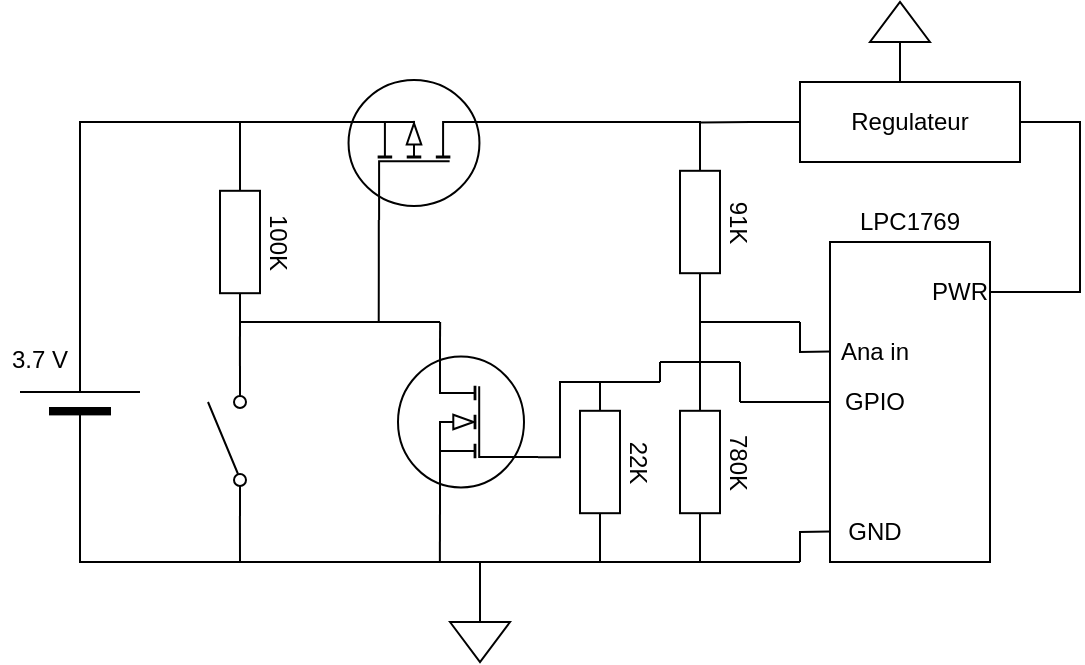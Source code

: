 <mxfile version="16.5.1" type="device"><diagram name="Page-1" id="7e0a89b8-554c-2b80-1dc8-d5c74ca68de4"><mxGraphModel dx="716" dy="442" grid="1" gridSize="10" guides="1" tooltips="1" connect="1" arrows="1" fold="1" page="1" pageScale="1" pageWidth="1100" pageHeight="850" background="none" math="0" shadow="0"><root><mxCell id="0"/><mxCell id="1" parent="0"/><mxCell id="_ny0Kse6171T_88s7kBw-4" style="edgeStyle=orthogonalEdgeStyle;rounded=0;orthogonalLoop=1;jettySize=auto;html=1;exitX=1;exitY=0.5;exitDx=0;exitDy=0;exitPerimeter=0;entryX=0;entryY=0.5;entryDx=0;entryDy=0;entryPerimeter=0;endArrow=none;endFill=0;" edge="1" parent="1" source="_ny0Kse6171T_88s7kBw-1" target="_ny0Kse6171T_88s7kBw-3"><mxGeometry relative="1" as="geometry"/></mxCell><mxCell id="_ny0Kse6171T_88s7kBw-11" style="edgeStyle=orthogonalEdgeStyle;rounded=0;orthogonalLoop=1;jettySize=auto;html=1;exitX=0;exitY=0.5;exitDx=0;exitDy=0;exitPerimeter=0;entryX=0;entryY=0.84;entryDx=0;entryDy=0;entryPerimeter=0;endArrow=none;endFill=0;" edge="1" parent="1" source="_ny0Kse6171T_88s7kBw-1" target="_ny0Kse6171T_88s7kBw-9"><mxGeometry relative="1" as="geometry"><Array as="points"><mxPoint x="200" y="400"/><mxPoint x="280" y="400"/></Array></mxGeometry></mxCell><mxCell id="_ny0Kse6171T_88s7kBw-1" value="" style="verticalLabelPosition=bottom;shadow=0;dashed=0;align=center;fillColor=#000000;html=1;verticalAlign=top;strokeWidth=1;shape=mxgraph.electrical.miscellaneous.monocell_battery;rotation=-90;" vertex="1" parent="1"><mxGeometry x="160" y="289" width="80" height="60" as="geometry"/></mxCell><mxCell id="_ny0Kse6171T_88s7kBw-2" value="3.7 V" style="text;html=1;strokeColor=none;fillColor=none;align=center;verticalAlign=middle;whiteSpace=wrap;rounded=0;labelBackgroundColor=none;" vertex="1" parent="1"><mxGeometry x="160" y="289" width="40" height="20" as="geometry"/></mxCell><mxCell id="_ny0Kse6171T_88s7kBw-10" style="edgeStyle=orthogonalEdgeStyle;rounded=0;orthogonalLoop=1;jettySize=auto;html=1;exitX=1;exitY=0.5;exitDx=0;exitDy=0;exitPerimeter=0;entryX=1;entryY=0.84;entryDx=0;entryDy=0;entryPerimeter=0;endArrow=none;endFill=0;" edge="1" parent="1" source="_ny0Kse6171T_88s7kBw-3" target="_ny0Kse6171T_88s7kBw-9"><mxGeometry relative="1" as="geometry"/></mxCell><mxCell id="_ny0Kse6171T_88s7kBw-3" value="100K" style="pointerEvents=1;verticalLabelPosition=top;shadow=0;dashed=0;align=center;html=1;verticalAlign=bottom;shape=mxgraph.electrical.resistors.resistor_1;labelBackgroundColor=none;rotation=90;labelPosition=center;" vertex="1" parent="1"><mxGeometry x="240" y="230" width="80" height="20" as="geometry"/></mxCell><mxCell id="_ny0Kse6171T_88s7kBw-6" style="edgeStyle=orthogonalEdgeStyle;rounded=0;orthogonalLoop=1;jettySize=auto;html=1;exitX=0.7;exitY=1;exitDx=0;exitDy=0;exitPerimeter=0;endArrow=none;endFill=0;" edge="1" parent="1" source="_ny0Kse6171T_88s7kBw-5"><mxGeometry relative="1" as="geometry"><mxPoint x="280.0" y="180" as="targetPoint"/></mxGeometry></mxCell><mxCell id="_ny0Kse6171T_88s7kBw-21" style="edgeStyle=orthogonalEdgeStyle;rounded=0;orthogonalLoop=1;jettySize=auto;html=1;exitX=0;exitY=0.72;exitDx=0;exitDy=0;exitPerimeter=0;endArrow=none;endFill=0;" edge="1" parent="1" source="_ny0Kse6171T_88s7kBw-5"><mxGeometry relative="1" as="geometry"><mxPoint x="349.36" y="280" as="targetPoint"/></mxGeometry></mxCell><mxCell id="_ny0Kse6171T_88s7kBw-32" style="edgeStyle=orthogonalEdgeStyle;rounded=0;orthogonalLoop=1;jettySize=auto;html=1;exitX=0.7;exitY=0;exitDx=0;exitDy=0;exitPerimeter=0;entryX=0;entryY=0.5;entryDx=0;entryDy=0;entryPerimeter=0;endArrow=none;endFill=0;" edge="1" parent="1" source="_ny0Kse6171T_88s7kBw-5" target="_ny0Kse6171T_88s7kBw-31"><mxGeometry relative="1" as="geometry"><Array as="points"><mxPoint x="510" y="180"/></Array></mxGeometry></mxCell><mxCell id="_ny0Kse6171T_88s7kBw-5" value="" style="verticalLabelPosition=bottom;shadow=0;dashed=0;align=center;html=1;verticalAlign=top;shape=mxgraph.electrical.mosfets1.mosfet_ic_p;labelBackgroundColor=none;rotation=-90;flipH=0;flipV=1;" vertex="1" parent="1"><mxGeometry x="332" y="154" width="70" height="80" as="geometry"/></mxCell><mxCell id="_ny0Kse6171T_88s7kBw-9" value="" style="pointerEvents=1;verticalLabelPosition=bottom;shadow=0;dashed=0;align=center;html=1;verticalAlign=top;shape=mxgraph.electrical.electro-mechanical.simple_switch;labelBackgroundColor=none;rotation=-90;" vertex="1" parent="1"><mxGeometry x="236" y="330" width="75" height="19" as="geometry"/></mxCell><mxCell id="_ny0Kse6171T_88s7kBw-22" style="edgeStyle=orthogonalEdgeStyle;rounded=0;orthogonalLoop=1;jettySize=auto;html=1;exitX=0.7;exitY=0;exitDx=0;exitDy=0;exitPerimeter=0;endArrow=none;endFill=0;" edge="1" parent="1" source="_ny0Kse6171T_88s7kBw-14"><mxGeometry relative="1" as="geometry"><mxPoint x="380.08" y="280" as="targetPoint"/></mxGeometry></mxCell><mxCell id="_ny0Kse6171T_88s7kBw-25" style="edgeStyle=orthogonalEdgeStyle;rounded=0;orthogonalLoop=1;jettySize=auto;html=1;exitX=0.7;exitY=1;exitDx=0;exitDy=0;exitPerimeter=0;endArrow=none;endFill=0;" edge="1" parent="1" source="_ny0Kse6171T_88s7kBw-14"><mxGeometry relative="1" as="geometry"><mxPoint x="379.935" y="400.0" as="targetPoint"/></mxGeometry></mxCell><mxCell id="_ny0Kse6171T_88s7kBw-28" style="edgeStyle=orthogonalEdgeStyle;rounded=0;orthogonalLoop=1;jettySize=auto;html=1;exitX=0;exitY=0.72;exitDx=0;exitDy=0;exitPerimeter=0;entryX=0;entryY=0.5;entryDx=0;entryDy=0;entryPerimeter=0;endArrow=none;endFill=0;" edge="1" parent="1" source="_ny0Kse6171T_88s7kBw-14" target="_ny0Kse6171T_88s7kBw-26"><mxGeometry relative="1" as="geometry"><Array as="points"><mxPoint x="440" y="348"/><mxPoint x="440" y="310"/></Array></mxGeometry></mxCell><mxCell id="_ny0Kse6171T_88s7kBw-14" value="" style="verticalLabelPosition=bottom;shadow=0;dashed=0;align=center;html=1;verticalAlign=top;shape=mxgraph.electrical.mosfets1.mosfet_ic_n;labelBackgroundColor=none;flipH=1;" vertex="1" parent="1"><mxGeometry x="359" y="290" width="70" height="80" as="geometry"/></mxCell><mxCell id="_ny0Kse6171T_88s7kBw-23" value="" style="endArrow=none;html=1;rounded=0;exitX=1;exitY=0.5;exitDx=0;exitDy=0;exitPerimeter=0;" edge="1" parent="1" source="_ny0Kse6171T_88s7kBw-3"><mxGeometry width="50" height="50" relative="1" as="geometry"><mxPoint x="330" y="290" as="sourcePoint"/><mxPoint x="380" y="280" as="targetPoint"/></mxGeometry></mxCell><mxCell id="_ny0Kse6171T_88s7kBw-24" value="" style="endArrow=none;html=1;rounded=0;" edge="1" parent="1"><mxGeometry width="50" height="50" relative="1" as="geometry"><mxPoint x="280" y="400" as="sourcePoint"/><mxPoint x="380" y="400" as="targetPoint"/></mxGeometry></mxCell><mxCell id="_ny0Kse6171T_88s7kBw-29" style="edgeStyle=orthogonalEdgeStyle;rounded=0;orthogonalLoop=1;jettySize=auto;html=1;exitX=1;exitY=0.5;exitDx=0;exitDy=0;exitPerimeter=0;endArrow=none;endFill=0;" edge="1" parent="1" source="_ny0Kse6171T_88s7kBw-26"><mxGeometry relative="1" as="geometry"><mxPoint x="380" y="400" as="targetPoint"/><Array as="points"><mxPoint x="460" y="400"/></Array></mxGeometry></mxCell><mxCell id="_ny0Kse6171T_88s7kBw-26" value="22K" style="pointerEvents=1;verticalLabelPosition=top;shadow=0;dashed=0;align=center;html=1;verticalAlign=bottom;shape=mxgraph.electrical.resistors.resistor_1;labelBackgroundColor=none;rotation=90;labelPosition=center;" vertex="1" parent="1"><mxGeometry x="420" y="340" width="80" height="20" as="geometry"/></mxCell><mxCell id="_ny0Kse6171T_88s7kBw-34" style="edgeStyle=orthogonalEdgeStyle;rounded=0;orthogonalLoop=1;jettySize=auto;html=1;exitX=1;exitY=0.5;exitDx=0;exitDy=0;exitPerimeter=0;endArrow=none;endFill=0;" edge="1" parent="1" source="_ny0Kse6171T_88s7kBw-30"><mxGeometry relative="1" as="geometry"><mxPoint x="460" y="400" as="targetPoint"/><Array as="points"><mxPoint x="510" y="400"/></Array></mxGeometry></mxCell><mxCell id="_ny0Kse6171T_88s7kBw-30" value="780K" style="pointerEvents=1;verticalLabelPosition=top;shadow=0;dashed=0;align=center;html=1;verticalAlign=bottom;shape=mxgraph.electrical.resistors.resistor_1;labelBackgroundColor=none;rotation=90;labelPosition=center;" vertex="1" parent="1"><mxGeometry x="470" y="340" width="80" height="20" as="geometry"/></mxCell><mxCell id="_ny0Kse6171T_88s7kBw-33" style="edgeStyle=orthogonalEdgeStyle;rounded=0;orthogonalLoop=1;jettySize=auto;html=1;exitX=1;exitY=0.5;exitDx=0;exitDy=0;exitPerimeter=0;entryX=0;entryY=0.5;entryDx=0;entryDy=0;entryPerimeter=0;endArrow=none;endFill=0;" edge="1" parent="1" source="_ny0Kse6171T_88s7kBw-31" target="_ny0Kse6171T_88s7kBw-30"><mxGeometry relative="1" as="geometry"/></mxCell><mxCell id="_ny0Kse6171T_88s7kBw-31" value="91K" style="pointerEvents=1;verticalLabelPosition=top;shadow=0;dashed=0;align=center;html=1;verticalAlign=bottom;shape=mxgraph.electrical.resistors.resistor_1;labelBackgroundColor=none;rotation=90;labelPosition=center;" vertex="1" parent="1"><mxGeometry x="470" y="220" width="80" height="20" as="geometry"/></mxCell><mxCell id="_ny0Kse6171T_88s7kBw-38" style="edgeStyle=orthogonalEdgeStyle;rounded=0;orthogonalLoop=1;jettySize=auto;html=1;exitX=0;exitY=0.5;exitDx=0;exitDy=0;endArrow=none;endFill=0;" edge="1" parent="1" source="_ny0Kse6171T_88s7kBw-37"><mxGeometry relative="1" as="geometry"><mxPoint x="510" y="180.238" as="targetPoint"/></mxGeometry></mxCell><mxCell id="_ny0Kse6171T_88s7kBw-59" style="edgeStyle=orthogonalEdgeStyle;rounded=0;orthogonalLoop=1;jettySize=auto;html=1;exitX=1;exitY=0.5;exitDx=0;exitDy=0;endArrow=none;endFill=0;entryX=1;entryY=0.5;entryDx=0;entryDy=0;" edge="1" parent="1" source="_ny0Kse6171T_88s7kBw-37" target="_ny0Kse6171T_88s7kBw-56"><mxGeometry relative="1" as="geometry"><mxPoint x="700" y="270.0" as="targetPoint"/><Array as="points"><mxPoint x="700" y="180"/><mxPoint x="700" y="265"/></Array></mxGeometry></mxCell><mxCell id="_ny0Kse6171T_88s7kBw-37" value="Regulateur" style="rounded=0;whiteSpace=wrap;html=1;labelBackgroundColor=none;" vertex="1" parent="1"><mxGeometry x="560" y="160" width="110" height="40" as="geometry"/></mxCell><mxCell id="_ny0Kse6171T_88s7kBw-39" value="" style="rounded=0;whiteSpace=wrap;html=1;labelBackgroundColor=none;" vertex="1" parent="1"><mxGeometry x="575" y="240" width="80" height="160" as="geometry"/></mxCell><mxCell id="_ny0Kse6171T_88s7kBw-40" value="Ana in" style="text;html=1;strokeColor=none;fillColor=none;align=center;verticalAlign=middle;whiteSpace=wrap;rounded=0;labelBackgroundColor=none;" vertex="1" parent="1"><mxGeometry x="575" y="290" width="45" height="9" as="geometry"/></mxCell><mxCell id="_ny0Kse6171T_88s7kBw-41" value="GPIO" style="text;html=1;strokeColor=none;fillColor=none;align=center;verticalAlign=middle;whiteSpace=wrap;rounded=0;labelBackgroundColor=none;" vertex="1" parent="1"><mxGeometry x="575" y="315.5" width="45" height="9" as="geometry"/></mxCell><mxCell id="_ny0Kse6171T_88s7kBw-43" value="GND" style="text;html=1;strokeColor=none;fillColor=none;align=center;verticalAlign=middle;whiteSpace=wrap;rounded=0;labelBackgroundColor=none;" vertex="1" parent="1"><mxGeometry x="575" y="380" width="45" height="9" as="geometry"/></mxCell><mxCell id="_ny0Kse6171T_88s7kBw-45" value="" style="endArrow=none;html=1;rounded=0;exitX=0;exitY=0.5;exitDx=0;exitDy=0;exitPerimeter=0;" edge="1" parent="1" source="_ny0Kse6171T_88s7kBw-26"><mxGeometry width="50" height="50" relative="1" as="geometry"><mxPoint x="520" y="330" as="sourcePoint"/><mxPoint x="490" y="310" as="targetPoint"/></mxGeometry></mxCell><mxCell id="_ny0Kse6171T_88s7kBw-46" value="" style="endArrow=none;html=1;rounded=0;" edge="1" parent="1"><mxGeometry width="50" height="50" relative="1" as="geometry"><mxPoint x="490" y="310" as="sourcePoint"/><mxPoint x="490" y="300" as="targetPoint"/></mxGeometry></mxCell><mxCell id="_ny0Kse6171T_88s7kBw-47" value="" style="endArrow=none;html=1;rounded=0;" edge="1" parent="1"><mxGeometry width="50" height="50" relative="1" as="geometry"><mxPoint x="490" y="300" as="sourcePoint"/><mxPoint x="530" y="300" as="targetPoint"/></mxGeometry></mxCell><mxCell id="_ny0Kse6171T_88s7kBw-48" value="" style="endArrow=none;html=1;rounded=0;" edge="1" parent="1"><mxGeometry width="50" height="50" relative="1" as="geometry"><mxPoint x="530" y="300" as="sourcePoint"/><mxPoint x="530" y="320" as="targetPoint"/></mxGeometry></mxCell><mxCell id="_ny0Kse6171T_88s7kBw-49" value="" style="endArrow=none;html=1;rounded=0;entryX=0;entryY=0.5;entryDx=0;entryDy=0;" edge="1" parent="1" target="_ny0Kse6171T_88s7kBw-41"><mxGeometry width="50" height="50" relative="1" as="geometry"><mxPoint x="530" y="320" as="sourcePoint"/><mxPoint x="560" y="290" as="targetPoint"/></mxGeometry></mxCell><mxCell id="_ny0Kse6171T_88s7kBw-50" value="" style="endArrow=none;html=1;rounded=0;" edge="1" parent="1"><mxGeometry width="50" height="50" relative="1" as="geometry"><mxPoint x="510" y="400" as="sourcePoint"/><mxPoint x="560" y="400" as="targetPoint"/></mxGeometry></mxCell><mxCell id="_ny0Kse6171T_88s7kBw-51" value="" style="endArrow=none;html=1;rounded=0;" edge="1" parent="1"><mxGeometry width="50" height="50" relative="1" as="geometry"><mxPoint x="560" y="400" as="sourcePoint"/><mxPoint x="560" y="390" as="targetPoint"/></mxGeometry></mxCell><mxCell id="_ny0Kse6171T_88s7kBw-52" value="" style="endArrow=none;html=1;rounded=0;" edge="1" parent="1" target="_ny0Kse6171T_88s7kBw-43"><mxGeometry width="50" height="50" relative="1" as="geometry"><mxPoint x="560" y="390" as="sourcePoint"/><mxPoint x="580" y="340" as="targetPoint"/><Array as="points"><mxPoint x="560" y="385"/></Array></mxGeometry></mxCell><mxCell id="_ny0Kse6171T_88s7kBw-53" value="LPC1769" style="text;html=1;strokeColor=none;fillColor=none;align=center;verticalAlign=middle;whiteSpace=wrap;rounded=0;labelBackgroundColor=none;" vertex="1" parent="1"><mxGeometry x="585" y="225" width="60" height="10" as="geometry"/></mxCell><mxCell id="_ny0Kse6171T_88s7kBw-54" value="" style="endArrow=none;html=1;rounded=0;" edge="1" parent="1"><mxGeometry width="50" height="50" relative="1" as="geometry"><mxPoint x="510" y="280" as="sourcePoint"/><mxPoint x="560" y="280" as="targetPoint"/></mxGeometry></mxCell><mxCell id="_ny0Kse6171T_88s7kBw-55" value="" style="endArrow=none;html=1;rounded=0;" edge="1" parent="1" target="_ny0Kse6171T_88s7kBw-40"><mxGeometry width="50" height="50" relative="1" as="geometry"><mxPoint x="560" y="280" as="sourcePoint"/><mxPoint x="575" y="294.5" as="targetPoint"/><Array as="points"><mxPoint x="560" y="295"/></Array></mxGeometry></mxCell><mxCell id="_ny0Kse6171T_88s7kBw-56" value="PWR" style="text;html=1;strokeColor=none;fillColor=none;align=center;verticalAlign=middle;whiteSpace=wrap;rounded=0;labelBackgroundColor=none;" vertex="1" parent="1"><mxGeometry x="625" y="260" width="30" height="10" as="geometry"/></mxCell><mxCell id="_ny0Kse6171T_88s7kBw-57" value="" style="pointerEvents=1;verticalLabelPosition=bottom;shadow=0;dashed=0;align=center;html=1;verticalAlign=top;shape=mxgraph.electrical.signal_sources.signal_ground;labelBackgroundColor=none;" vertex="1" parent="1"><mxGeometry x="385" y="420" width="30" height="30" as="geometry"/></mxCell><mxCell id="_ny0Kse6171T_88s7kBw-58" value="" style="endArrow=none;html=1;rounded=0;exitX=0.5;exitY=0;exitDx=0;exitDy=0;exitPerimeter=0;" edge="1" parent="1" source="_ny0Kse6171T_88s7kBw-57"><mxGeometry width="50" height="50" relative="1" as="geometry"><mxPoint x="410" y="450" as="sourcePoint"/><mxPoint x="400" y="400" as="targetPoint"/></mxGeometry></mxCell><mxCell id="_ny0Kse6171T_88s7kBw-61" style="edgeStyle=orthogonalEdgeStyle;rounded=0;orthogonalLoop=1;jettySize=auto;html=1;exitX=0.5;exitY=0;exitDx=0;exitDy=0;exitPerimeter=0;endArrow=none;endFill=0;" edge="1" parent="1" source="_ny0Kse6171T_88s7kBw-60" target="_ny0Kse6171T_88s7kBw-37"><mxGeometry relative="1" as="geometry"><Array as="points"><mxPoint x="610" y="160"/><mxPoint x="610" y="160"/></Array></mxGeometry></mxCell><mxCell id="_ny0Kse6171T_88s7kBw-60" value="" style="pointerEvents=1;verticalLabelPosition=bottom;shadow=0;dashed=0;align=center;html=1;verticalAlign=top;shape=mxgraph.electrical.signal_sources.signal_ground;labelBackgroundColor=none;rotation=-180;" vertex="1" parent="1"><mxGeometry x="595" y="120" width="30" height="30" as="geometry"/></mxCell></root></mxGraphModel></diagram></mxfile>